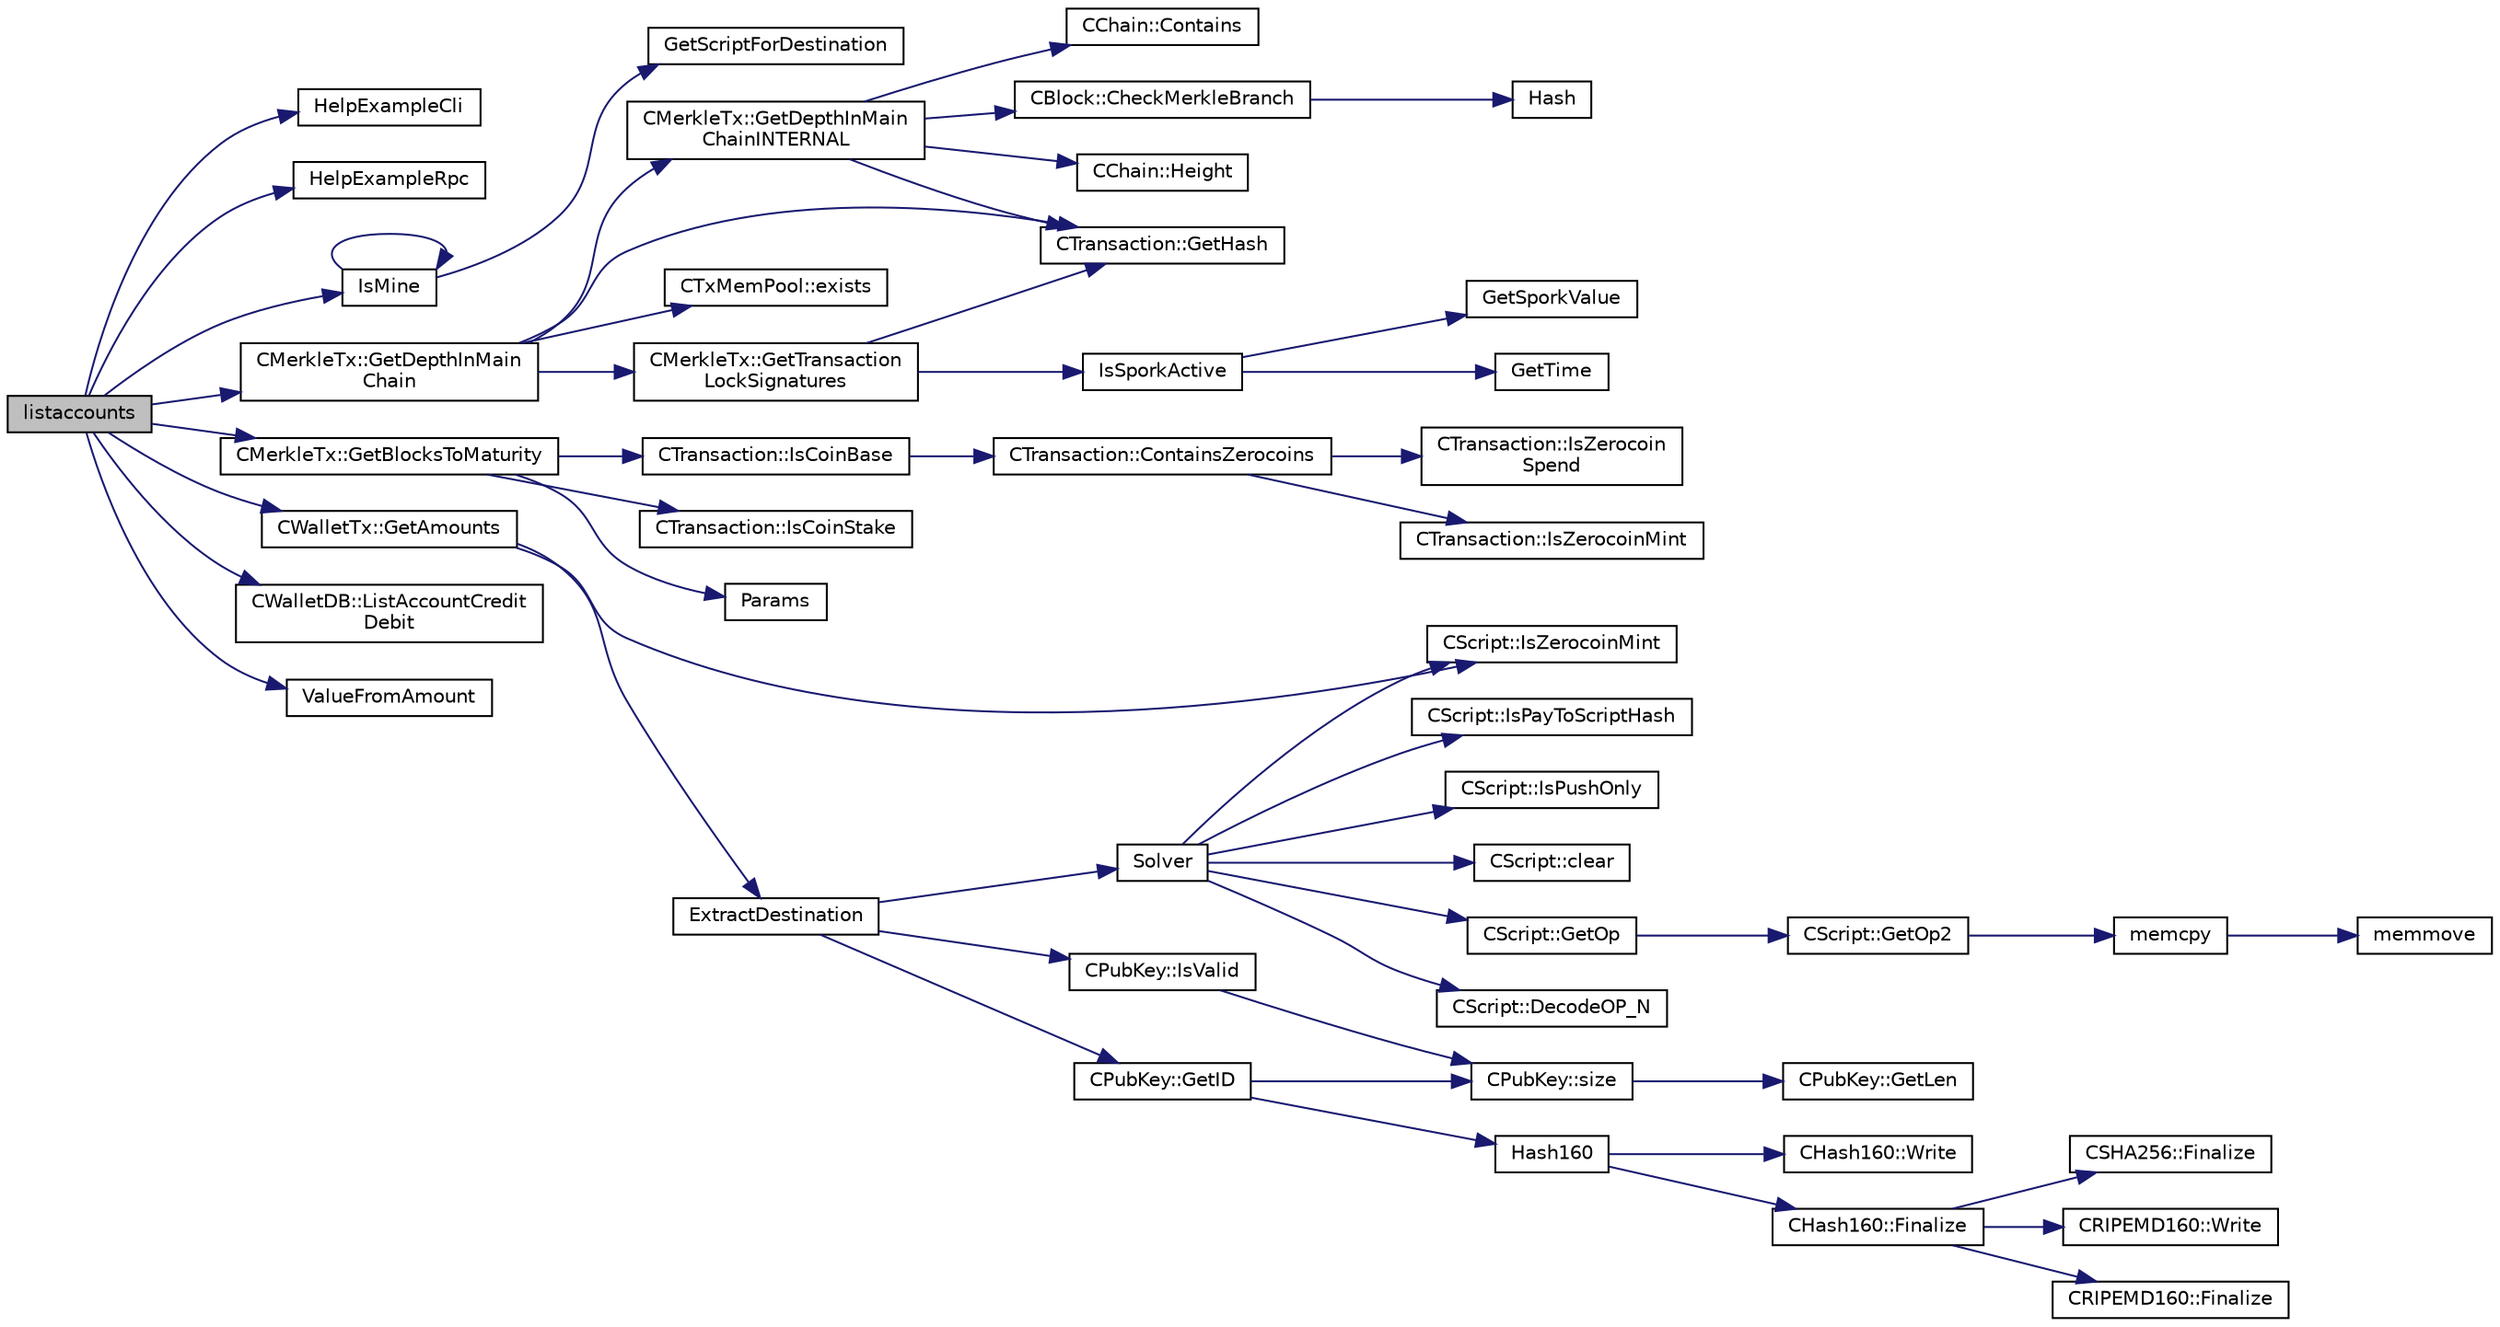 digraph "listaccounts"
{
  edge [fontname="Helvetica",fontsize="10",labelfontname="Helvetica",labelfontsize="10"];
  node [fontname="Helvetica",fontsize="10",shape=record];
  rankdir="LR";
  Node919 [label="listaccounts",height=0.2,width=0.4,color="black", fillcolor="grey75", style="filled", fontcolor="black"];
  Node919 -> Node920 [color="midnightblue",fontsize="10",style="solid",fontname="Helvetica"];
  Node920 [label="HelpExampleCli",height=0.2,width=0.4,color="black", fillcolor="white", style="filled",URL="$rpcserver_8cpp.html#ac01ac6eab5467567ed0da106814e04ec"];
  Node919 -> Node921 [color="midnightblue",fontsize="10",style="solid",fontname="Helvetica"];
  Node921 [label="HelpExampleRpc",height=0.2,width=0.4,color="black", fillcolor="white", style="filled",URL="$rpcserver_8cpp.html#a06ea60e24e5a1053a14a11b1009bf9ef"];
  Node919 -> Node922 [color="midnightblue",fontsize="10",style="solid",fontname="Helvetica"];
  Node922 [label="IsMine",height=0.2,width=0.4,color="black", fillcolor="white", style="filled",URL="$wallet__ismine_8cpp.html#adc59cf67d903c1ba1ef225561b85bfce"];
  Node922 -> Node923 [color="midnightblue",fontsize="10",style="solid",fontname="Helvetica"];
  Node923 [label="GetScriptForDestination",height=0.2,width=0.4,color="black", fillcolor="white", style="filled",URL="$standard_8cpp.html#ae40f28d3b46c21033f6ee1f1200d0321"];
  Node922 -> Node922 [color="midnightblue",fontsize="10",style="solid",fontname="Helvetica"];
  Node919 -> Node924 [color="midnightblue",fontsize="10",style="solid",fontname="Helvetica"];
  Node924 [label="CMerkleTx::GetDepthInMain\lChain",height=0.2,width=0.4,color="black", fillcolor="white", style="filled",URL="$class_c_merkle_tx.html#a5bf3a355593ecce5799de92d013149b1",tooltip="Return depth of transaction in blockchain: -1 : not in blockchain, and not in memory pool (conflicted..."];
  Node924 -> Node925 [color="midnightblue",fontsize="10",style="solid",fontname="Helvetica"];
  Node925 [label="CMerkleTx::GetDepthInMain\lChainINTERNAL",height=0.2,width=0.4,color="black", fillcolor="white", style="filled",URL="$class_c_merkle_tx.html#ada4285bcdc83c90dc5829d9902b1271c"];
  Node925 -> Node926 [color="midnightblue",fontsize="10",style="solid",fontname="Helvetica"];
  Node926 [label="CChain::Contains",height=0.2,width=0.4,color="black", fillcolor="white", style="filled",URL="$class_c_chain.html#af1786dc229c215dea7f727c11df2c8dc",tooltip="Efficiently check whether a block is present in this chain. "];
  Node925 -> Node927 [color="midnightblue",fontsize="10",style="solid",fontname="Helvetica"];
  Node927 [label="CBlock::CheckMerkleBranch",height=0.2,width=0.4,color="black", fillcolor="white", style="filled",URL="$class_c_block.html#a81684cf96f6fb6731c869865b80d1ccd"];
  Node927 -> Node928 [color="midnightblue",fontsize="10",style="solid",fontname="Helvetica"];
  Node928 [label="Hash",height=0.2,width=0.4,color="black", fillcolor="white", style="filled",URL="$hash_8h.html#a12c5e981d7f5f2850027fd5e932eff61",tooltip="Compute the 256-bit hash of a std::string. "];
  Node925 -> Node929 [color="midnightblue",fontsize="10",style="solid",fontname="Helvetica"];
  Node929 [label="CTransaction::GetHash",height=0.2,width=0.4,color="black", fillcolor="white", style="filled",URL="$class_c_transaction.html#a7efd1379de830341417c0bfa23a149aa"];
  Node925 -> Node930 [color="midnightblue",fontsize="10",style="solid",fontname="Helvetica"];
  Node930 [label="CChain::Height",height=0.2,width=0.4,color="black", fillcolor="white", style="filled",URL="$class_c_chain.html#ad4758bc8872ce065a9579f77c3171d40",tooltip="Return the maximal height in the chain. "];
  Node924 -> Node931 [color="midnightblue",fontsize="10",style="solid",fontname="Helvetica"];
  Node931 [label="CTxMemPool::exists",height=0.2,width=0.4,color="black", fillcolor="white", style="filled",URL="$class_c_tx_mem_pool.html#adba06e79be4a1a092dd2db8290733be7"];
  Node924 -> Node929 [color="midnightblue",fontsize="10",style="solid",fontname="Helvetica"];
  Node924 -> Node932 [color="midnightblue",fontsize="10",style="solid",fontname="Helvetica"];
  Node932 [label="CMerkleTx::GetTransaction\lLockSignatures",height=0.2,width=0.4,color="black", fillcolor="white", style="filled",URL="$class_c_merkle_tx.html#a29ab20d0785095dba254ca1050ba6989"];
  Node932 -> Node933 [color="midnightblue",fontsize="10",style="solid",fontname="Helvetica"];
  Node933 [label="IsSporkActive",height=0.2,width=0.4,color="black", fillcolor="white", style="filled",URL="$spork_8cpp.html#a3305663176e21e81c80dc951a7f8ea5e"];
  Node933 -> Node934 [color="midnightblue",fontsize="10",style="solid",fontname="Helvetica"];
  Node934 [label="GetSporkValue",height=0.2,width=0.4,color="black", fillcolor="white", style="filled",URL="$spork_8cpp.html#a7125c44e1c9a54dc7c28556b3fb24a8f"];
  Node933 -> Node935 [color="midnightblue",fontsize="10",style="solid",fontname="Helvetica"];
  Node935 [label="GetTime",height=0.2,width=0.4,color="black", fillcolor="white", style="filled",URL="$utiltime_8cpp.html#a46fac5fba8ba905b5f9acb364f5d8c6f",tooltip="For unit testing. "];
  Node932 -> Node929 [color="midnightblue",fontsize="10",style="solid",fontname="Helvetica"];
  Node919 -> Node936 [color="midnightblue",fontsize="10",style="solid",fontname="Helvetica"];
  Node936 [label="CMerkleTx::GetBlocksToMaturity",height=0.2,width=0.4,color="black", fillcolor="white", style="filled",URL="$class_c_merkle_tx.html#a69ebd437f7b44169659c3527fe73b6ab"];
  Node936 -> Node937 [color="midnightblue",fontsize="10",style="solid",fontname="Helvetica"];
  Node937 [label="CTransaction::IsCoinBase",height=0.2,width=0.4,color="black", fillcolor="white", style="filled",URL="$class_c_transaction.html#a96256e8ac1bf79ad9c057e48c41132dd"];
  Node937 -> Node938 [color="midnightblue",fontsize="10",style="solid",fontname="Helvetica"];
  Node938 [label="CTransaction::ContainsZerocoins",height=0.2,width=0.4,color="black", fillcolor="white", style="filled",URL="$class_c_transaction.html#a613051e8e5651a7500cb455f37dd1116"];
  Node938 -> Node939 [color="midnightblue",fontsize="10",style="solid",fontname="Helvetica"];
  Node939 [label="CTransaction::IsZerocoin\lSpend",height=0.2,width=0.4,color="black", fillcolor="white", style="filled",URL="$class_c_transaction.html#a4cda5603795c5f9179d4c8bd43f809cd"];
  Node938 -> Node940 [color="midnightblue",fontsize="10",style="solid",fontname="Helvetica"];
  Node940 [label="CTransaction::IsZerocoinMint",height=0.2,width=0.4,color="black", fillcolor="white", style="filled",URL="$class_c_transaction.html#ab91efb1c2312e6feeecfbbfff11abbb1"];
  Node936 -> Node941 [color="midnightblue",fontsize="10",style="solid",fontname="Helvetica"];
  Node941 [label="CTransaction::IsCoinStake",height=0.2,width=0.4,color="black", fillcolor="white", style="filled",URL="$class_c_transaction.html#ace4278a41a296d40dcf5fb2b9cf007ec"];
  Node936 -> Node942 [color="midnightblue",fontsize="10",style="solid",fontname="Helvetica"];
  Node942 [label="Params",height=0.2,width=0.4,color="black", fillcolor="white", style="filled",URL="$chainparams_8cpp.html#ace5c5b706d71a324a417dd2db394fd4a",tooltip="Return the currently selected parameters. "];
  Node919 -> Node943 [color="midnightblue",fontsize="10",style="solid",fontname="Helvetica"];
  Node943 [label="CWalletTx::GetAmounts",height=0.2,width=0.4,color="black", fillcolor="white", style="filled",URL="$group__map_wallet.html#ga75c673700a9d5fa2b0ab63bfd094b045"];
  Node943 -> Node944 [color="midnightblue",fontsize="10",style="solid",fontname="Helvetica"];
  Node944 [label="CScript::IsZerocoinMint",height=0.2,width=0.4,color="black", fillcolor="white", style="filled",URL="$class_c_script.html#aadeaf93bd9c00abc9e20d082051adac8"];
  Node943 -> Node945 [color="midnightblue",fontsize="10",style="solid",fontname="Helvetica"];
  Node945 [label="ExtractDestination",height=0.2,width=0.4,color="black", fillcolor="white", style="filled",URL="$standard_8cpp.html#a951f7e601746ae076afdf3169ecca2fc"];
  Node945 -> Node946 [color="midnightblue",fontsize="10",style="solid",fontname="Helvetica"];
  Node946 [label="Solver",height=0.2,width=0.4,color="black", fillcolor="white", style="filled",URL="$standard_8cpp.html#a6ee6be50bff44464e905680c6fcee6dc",tooltip="Return public keys or hashes from scriptPubKey, for &#39;standard&#39; transaction types. ..."];
  Node946 -> Node947 [color="midnightblue",fontsize="10",style="solid",fontname="Helvetica"];
  Node947 [label="CScript::IsPayToScriptHash",height=0.2,width=0.4,color="black", fillcolor="white", style="filled",URL="$class_c_script.html#a0c3729c606d318923dc06f95d85a0971"];
  Node946 -> Node944 [color="midnightblue",fontsize="10",style="solid",fontname="Helvetica"];
  Node946 -> Node948 [color="midnightblue",fontsize="10",style="solid",fontname="Helvetica"];
  Node948 [label="CScript::IsPushOnly",height=0.2,width=0.4,color="black", fillcolor="white", style="filled",URL="$class_c_script.html#a090905f875fa5a40e616b319de8e973f",tooltip="Called by IsStandardTx and P2SH/BIP62 VerifyScript (which makes it consensus-critical). "];
  Node946 -> Node949 [color="midnightblue",fontsize="10",style="solid",fontname="Helvetica"];
  Node949 [label="CScript::clear",height=0.2,width=0.4,color="black", fillcolor="white", style="filled",URL="$class_c_script.html#a7b2baf842621f07c4939408acf63377c"];
  Node946 -> Node950 [color="midnightblue",fontsize="10",style="solid",fontname="Helvetica"];
  Node950 [label="CScript::GetOp",height=0.2,width=0.4,color="black", fillcolor="white", style="filled",URL="$class_c_script.html#a94635ed93d8d244ec3acfa83f9ecfe5f"];
  Node950 -> Node951 [color="midnightblue",fontsize="10",style="solid",fontname="Helvetica"];
  Node951 [label="CScript::GetOp2",height=0.2,width=0.4,color="black", fillcolor="white", style="filled",URL="$class_c_script.html#aac2dbe75742054049b0c6de0e9473ef0"];
  Node951 -> Node952 [color="midnightblue",fontsize="10",style="solid",fontname="Helvetica"];
  Node952 [label="memcpy",height=0.2,width=0.4,color="black", fillcolor="white", style="filled",URL="$glibc__compat_8cpp.html#a0f46826ab0466591e136db24394923cf"];
  Node952 -> Node953 [color="midnightblue",fontsize="10",style="solid",fontname="Helvetica"];
  Node953 [label="memmove",height=0.2,width=0.4,color="black", fillcolor="white", style="filled",URL="$glibc__compat_8cpp.html#a9778d49e9029dd75bc53ecbbf9f5e9a1"];
  Node946 -> Node954 [color="midnightblue",fontsize="10",style="solid",fontname="Helvetica"];
  Node954 [label="CScript::DecodeOP_N",height=0.2,width=0.4,color="black", fillcolor="white", style="filled",URL="$class_c_script.html#a7f975fca06b3e9a17da8ba23c7647e2e",tooltip="Encode/decode small integers: "];
  Node945 -> Node955 [color="midnightblue",fontsize="10",style="solid",fontname="Helvetica"];
  Node955 [label="CPubKey::IsValid",height=0.2,width=0.4,color="black", fillcolor="white", style="filled",URL="$class_c_pub_key.html#a4fa94293cf8577fd039b9a133f6c7f30"];
  Node955 -> Node956 [color="midnightblue",fontsize="10",style="solid",fontname="Helvetica"];
  Node956 [label="CPubKey::size",height=0.2,width=0.4,color="black", fillcolor="white", style="filled",URL="$class_c_pub_key.html#a6bb28fcf0a5f799c69f5b7269363b309",tooltip="Simple read-only vector-like interface to the pubkey data. "];
  Node956 -> Node957 [color="midnightblue",fontsize="10",style="solid",fontname="Helvetica"];
  Node957 [label="CPubKey::GetLen",height=0.2,width=0.4,color="black", fillcolor="white", style="filled",URL="$class_c_pub_key.html#a7dc71b3f037c84268dc22de97d7b65fb",tooltip="Compute the length of a pubkey with a given first byte. "];
  Node945 -> Node958 [color="midnightblue",fontsize="10",style="solid",fontname="Helvetica"];
  Node958 [label="CPubKey::GetID",height=0.2,width=0.4,color="black", fillcolor="white", style="filled",URL="$class_c_pub_key.html#a2675f7e6f72eff68e7a5227289feb021",tooltip="Get the KeyID of this public key (hash of its serialization) "];
  Node958 -> Node959 [color="midnightblue",fontsize="10",style="solid",fontname="Helvetica"];
  Node959 [label="Hash160",height=0.2,width=0.4,color="black", fillcolor="white", style="filled",URL="$hash_8h.html#a4490f70ddae16e9e48460a0416a48a6b",tooltip="Compute the 160-bit hash an object. "];
  Node959 -> Node960 [color="midnightblue",fontsize="10",style="solid",fontname="Helvetica"];
  Node960 [label="CHash160::Write",height=0.2,width=0.4,color="black", fillcolor="white", style="filled",URL="$class_c_hash160.html#af56cdd9443013eb68b246aa8450217f2"];
  Node959 -> Node961 [color="midnightblue",fontsize="10",style="solid",fontname="Helvetica"];
  Node961 [label="CHash160::Finalize",height=0.2,width=0.4,color="black", fillcolor="white", style="filled",URL="$class_c_hash160.html#a9bb08e1772002ae1a5d85017ba7952ee"];
  Node961 -> Node962 [color="midnightblue",fontsize="10",style="solid",fontname="Helvetica"];
  Node962 [label="CSHA256::Finalize",height=0.2,width=0.4,color="black", fillcolor="white", style="filled",URL="$class_c_s_h_a256.html#a4259230be0caefa590bc324fc12b9b90"];
  Node961 -> Node963 [color="midnightblue",fontsize="10",style="solid",fontname="Helvetica"];
  Node963 [label="CRIPEMD160::Write",height=0.2,width=0.4,color="black", fillcolor="white", style="filled",URL="$class_c_r_i_p_e_m_d160.html#a221143b9d94af623d07c4f4ba1bf6007"];
  Node961 -> Node964 [color="midnightblue",fontsize="10",style="solid",fontname="Helvetica"];
  Node964 [label="CRIPEMD160::Finalize",height=0.2,width=0.4,color="black", fillcolor="white", style="filled",URL="$class_c_r_i_p_e_m_d160.html#a2a11566fbf9d1339b819833313fc4e51"];
  Node958 -> Node956 [color="midnightblue",fontsize="10",style="solid",fontname="Helvetica"];
  Node919 -> Node965 [color="midnightblue",fontsize="10",style="solid",fontname="Helvetica"];
  Node965 [label="CWalletDB::ListAccountCredit\lDebit",height=0.2,width=0.4,color="black", fillcolor="white", style="filled",URL="$class_c_wallet_d_b.html#a51555c82291fe16081880110541e207f"];
  Node919 -> Node966 [color="midnightblue",fontsize="10",style="solid",fontname="Helvetica"];
  Node966 [label="ValueFromAmount",height=0.2,width=0.4,color="black", fillcolor="white", style="filled",URL="$rpcserver_8cpp.html#a0655c28ea826ddeb21e8079b6a0beb9e"];
}
